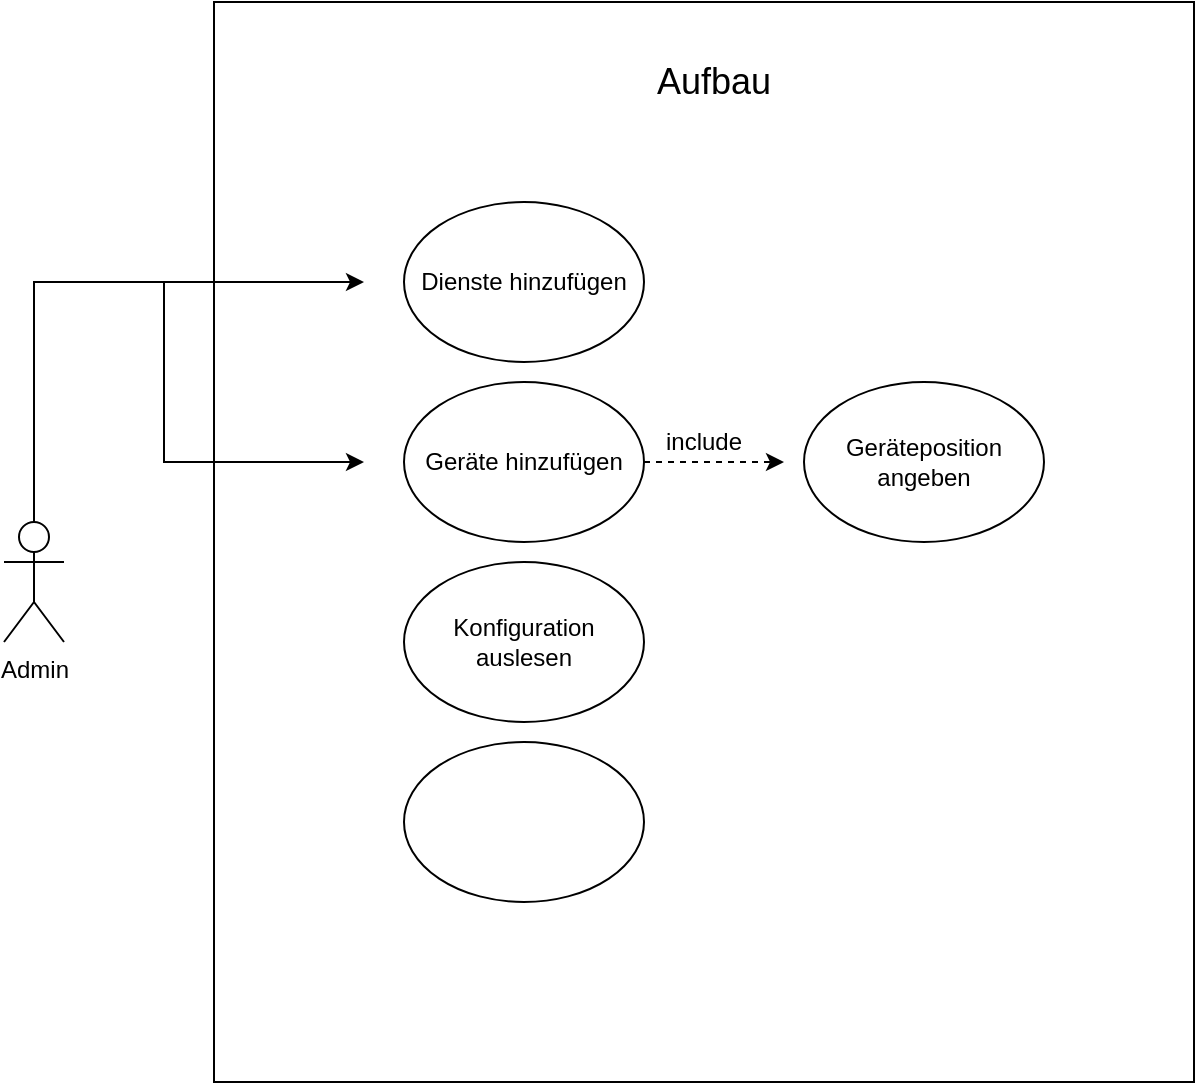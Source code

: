 <mxfile version="14.6.1" type="device"><diagram id="saU7Di8Y0WmaXPVvbUZ9" name="Page-1"><mxGraphModel dx="1422" dy="804" grid="1" gridSize="10" guides="1" tooltips="1" connect="1" arrows="1" fold="1" page="1" pageScale="1" pageWidth="827" pageHeight="1169" math="0" shadow="0"><root><mxCell id="0"/><mxCell id="1" parent="0"/><mxCell id="54_LM_3tpavwfBXzkBpP-23" value="" style="rounded=0;whiteSpace=wrap;html=1;shadow=0;" parent="1" vertex="1"><mxGeometry x="185" y="20" width="490" height="540" as="geometry"/></mxCell><mxCell id="nCVo46vl7cLZizv5izh--6" value="Aufbau" style="text;html=1;strokeColor=none;fillColor=none;align=center;verticalAlign=middle;whiteSpace=wrap;rounded=0;fontSize=18;" parent="1" vertex="1"><mxGeometry x="415" y="50" width="40" height="20" as="geometry"/></mxCell><mxCell id="54_LM_3tpavwfBXzkBpP-10" style="edgeStyle=orthogonalEdgeStyle;rounded=0;orthogonalLoop=1;jettySize=auto;html=1;exitX=0.5;exitY=0.5;exitDx=0;exitDy=0;exitPerimeter=0;" parent="1" source="54_LM_3tpavwfBXzkBpP-2" edge="1"><mxGeometry relative="1" as="geometry"><mxPoint x="260" y="160" as="targetPoint"/><Array as="points"><mxPoint x="95" y="160"/><mxPoint x="240" y="160"/></Array></mxGeometry></mxCell><mxCell id="54_LM_3tpavwfBXzkBpP-13" style="edgeStyle=orthogonalEdgeStyle;rounded=0;orthogonalLoop=1;jettySize=auto;html=1;" parent="1" source="54_LM_3tpavwfBXzkBpP-2" edge="1"><mxGeometry relative="1" as="geometry"><mxPoint x="260" y="250" as="targetPoint"/><Array as="points"><mxPoint x="160" y="160"/><mxPoint x="160" y="250"/></Array></mxGeometry></mxCell><mxCell id="54_LM_3tpavwfBXzkBpP-2" value="Admin" style="shape=umlActor;verticalLabelPosition=bottom;verticalAlign=top;html=1;outlineConnect=0;" parent="1" vertex="1"><mxGeometry x="80" y="280" width="30" height="60" as="geometry"/></mxCell><mxCell id="54_LM_3tpavwfBXzkBpP-6" value="Geräte hinzufügen" style="ellipse;whiteSpace=wrap;html=1;" parent="1" vertex="1"><mxGeometry x="280" y="210" width="120" height="80" as="geometry"/></mxCell><mxCell id="54_LM_3tpavwfBXzkBpP-7" value="Dienste hinzufügen" style="ellipse;whiteSpace=wrap;html=1;" parent="1" vertex="1"><mxGeometry x="280" y="120" width="120" height="80" as="geometry"/></mxCell><mxCell id="54_LM_3tpavwfBXzkBpP-14" value="Geräteposition angeben" style="ellipse;whiteSpace=wrap;html=1;" parent="1" vertex="1"><mxGeometry x="480" y="210" width="120" height="80" as="geometry"/></mxCell><mxCell id="54_LM_3tpavwfBXzkBpP-17" value="include" style="text;html=1;strokeColor=none;fillColor=none;align=center;verticalAlign=middle;whiteSpace=wrap;rounded=0;" parent="1" vertex="1"><mxGeometry x="410" y="230" width="40" height="20" as="geometry"/></mxCell><mxCell id="54_LM_3tpavwfBXzkBpP-18" value="" style="endArrow=classic;html=1;dashed=1;exitX=1;exitY=0.5;exitDx=0;exitDy=0;" parent="1" source="54_LM_3tpavwfBXzkBpP-6" edge="1"><mxGeometry width="50" height="50" relative="1" as="geometry"><mxPoint x="320" y="380" as="sourcePoint"/><mxPoint x="470" y="250" as="targetPoint"/></mxGeometry></mxCell><mxCell id="bwAr5yQWfuJekG16EJGT-1" value="Konfiguration auslesen" style="ellipse;whiteSpace=wrap;html=1;" vertex="1" parent="1"><mxGeometry x="280" y="300" width="120" height="80" as="geometry"/></mxCell><mxCell id="bwAr5yQWfuJekG16EJGT-2" value="" style="ellipse;whiteSpace=wrap;html=1;" vertex="1" parent="1"><mxGeometry x="280" y="390" width="120" height="80" as="geometry"/></mxCell></root></mxGraphModel></diagram></mxfile>